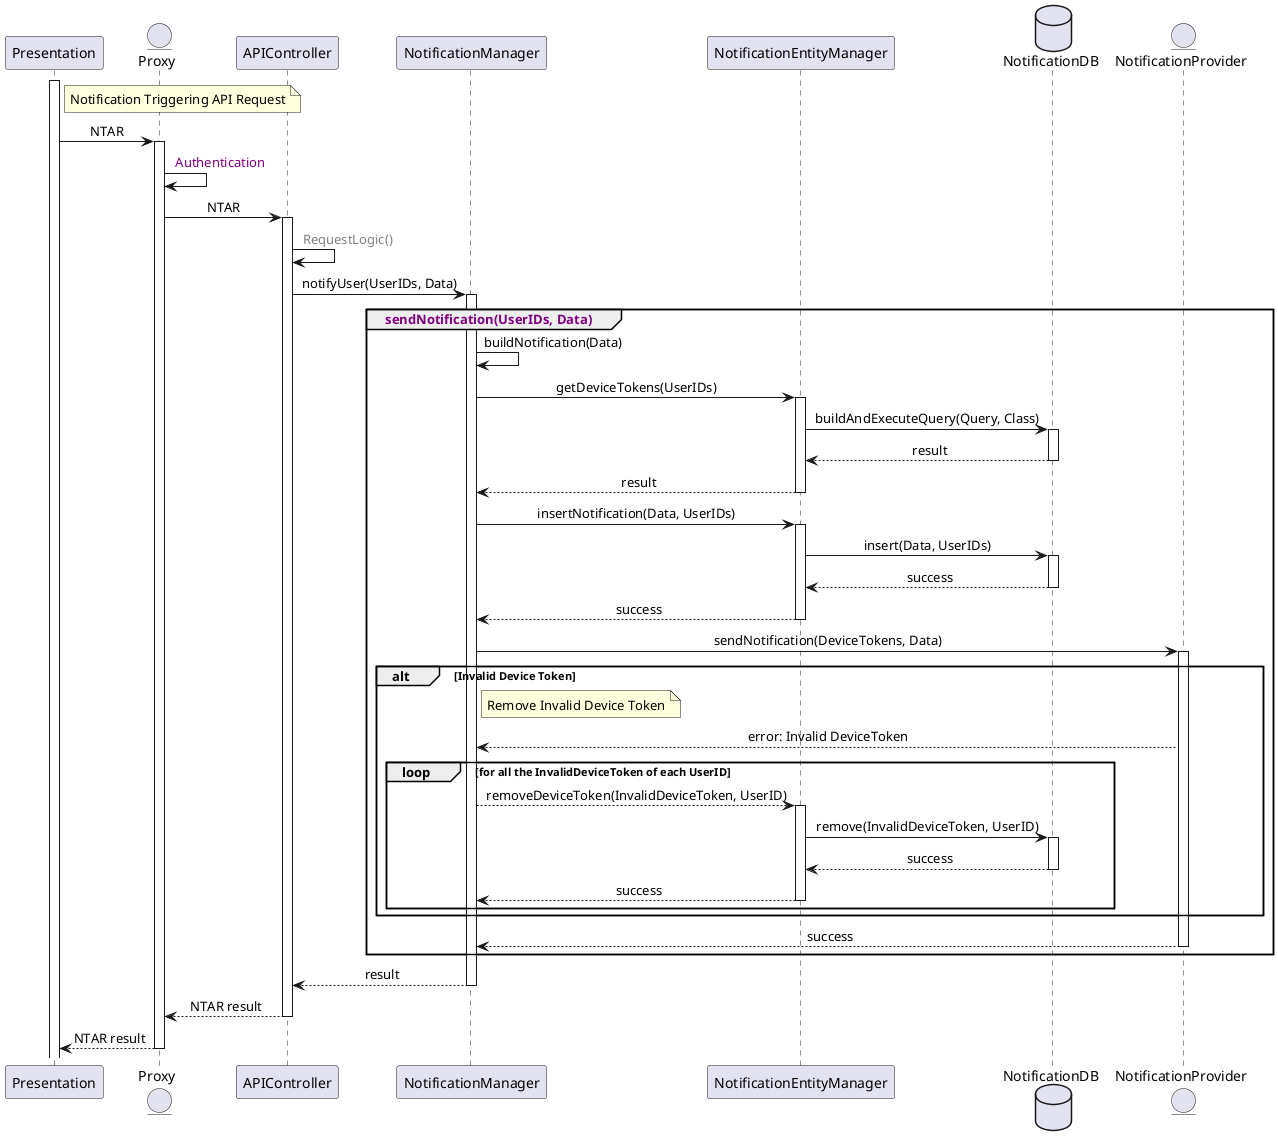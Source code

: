 @startuml 
skinparam sequenceMessageAlign center

participant Presentation
entity Proxy
participant APIController
participant NotificationManager
participant NotificationEntityManager
database NotificationDB
entity NotificationProvider

activate Presentation
note right of Presentation : Notification Triggering API Request
Presentation -> Proxy : NTAR 
activate Proxy
Proxy -> Proxy : <color:purple> Authentication
Proxy -> APIController : NTAR
activate APIController
APIController -> APIController : <color:gray> RequestLogic()
APIController -> NotificationManager : notifyUser(UserIDs, Data)

activate NotificationManager
group <color:purple> sendNotification(UserIDs, Data)
NotificationManager -> NotificationManager : buildNotification(Data)
NotificationManager -> NotificationEntityManager : getDeviceTokens(UserIDs)
activate NotificationEntityManager
NotificationEntityManager -> NotificationDB : buildAndExecuteQuery(Query, Class)
activate NotificationDB
NotificationDB --> NotificationEntityManager : result
deactivate NotificationDB
NotificationEntityManager --> NotificationManager : result
deactivate NotificationEntityManager
NotificationManager -> NotificationEntityManager : insertNotification(Data, UserIDs)
activate NotificationEntityManager
NotificationEntityManager -> NotificationDB : insert(Data, UserIDs)
activate NotificationDB
NotificationDB --> NotificationEntityManager : success
deactivate NotificationDB
NotificationEntityManager --> NotificationManager : success
deactivate NotificationEntityManager
NotificationManager -> NotificationProvider : sendNotification(DeviceTokens, Data)
activate NotificationProvider
alt Invalid Device Token
note right of NotificationManager : Remove Invalid Device Token 
NotificationProvider --> NotificationManager : error: Invalid DeviceToken
loop for all the InvalidDeviceToken of each UserID
NotificationManager --> NotificationEntityManager : removeDeviceToken(InvalidDeviceToken, UserID)
activate NotificationEntityManager
NotificationEntityManager -> NotificationDB : remove(InvalidDeviceToken, UserID)
activate NotificationDB
NotificationDB --> NotificationEntityManager : success
deactivate NotificationDB
NotificationEntityManager --> NotificationManager : success
deactivate NotificationEntityManager
end 



 
end
NotificationProvider --> NotificationManager : success
deactivate NotificationProvider
end
NotificationManager --> APIController : result 
deactivate NotificationManager
APIController --> Proxy : NTAR result
deactivate APIController
Proxy --> Presentation : NTAR result
deactivate Proxy
@enduml





